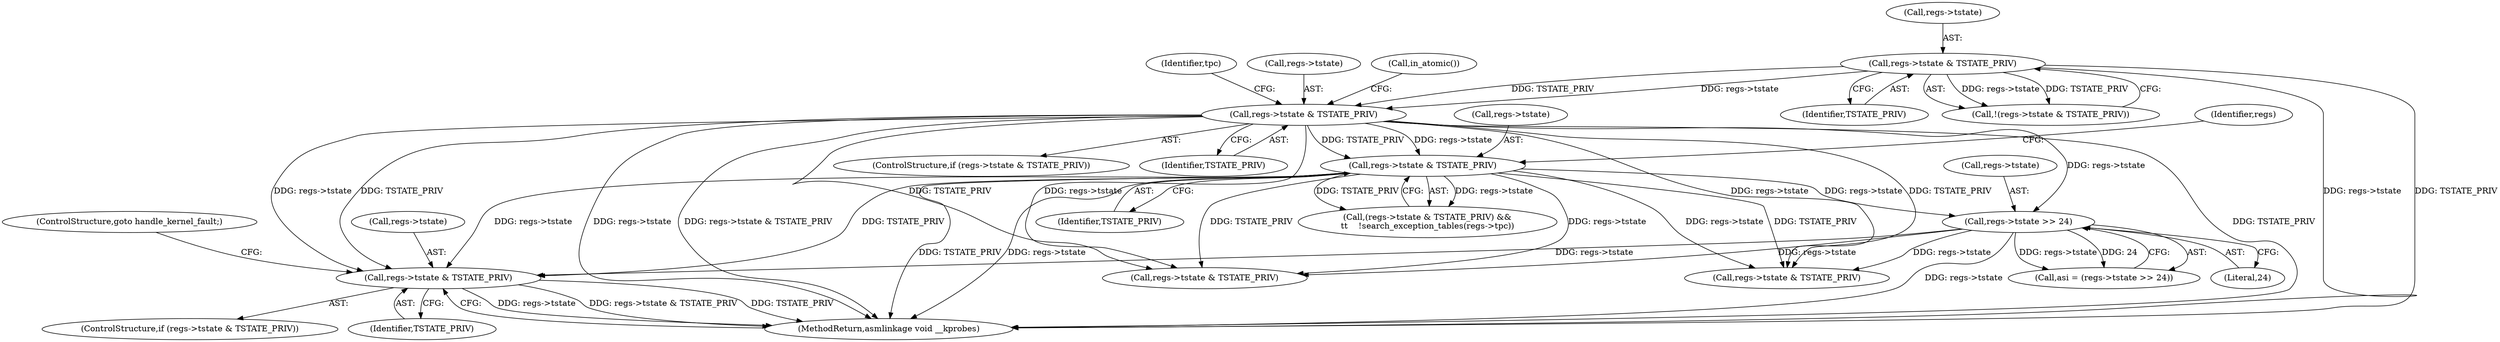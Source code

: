 digraph "0_linux_a8b0ca17b80e92faab46ee7179ba9e99ccb61233_44@pointer" {
"1000655" [label="(Call,regs->tstate & TSTATE_PRIV)"];
"1000196" [label="(Call,regs->tstate & TSTATE_PRIV)"];
"1000164" [label="(Call,regs->tstate & TSTATE_PRIV)"];
"1000371" [label="(Call,regs->tstate >> 24)"];
"1000255" [label="(Call,regs->tstate & TSTATE_PRIV)"];
"1000263" [label="(Identifier,regs)"];
"1000621" [label="(Call,regs->tstate & TSTATE_PRIV)"];
"1000375" [label="(Literal,24)"];
"1000165" [label="(Call,regs->tstate)"];
"1000204" [label="(Identifier,tpc)"];
"1000255" [label="(Call,regs->tstate & TSTATE_PRIV)"];
"1000254" [label="(Call,(regs->tstate & TSTATE_PRIV) &&\n\t\t    !search_exception_tables(regs->tpc))"];
"1000655" [label="(Call,regs->tstate & TSTATE_PRIV)"];
"1000654" [label="(ControlStructure,if (regs->tstate & TSTATE_PRIV))"];
"1000163" [label="(Call,!(regs->tstate & TSTATE_PRIV))"];
"1000195" [label="(ControlStructure,if (regs->tstate & TSTATE_PRIV))"];
"1000372" [label="(Call,regs->tstate)"];
"1000371" [label="(Call,regs->tstate >> 24)"];
"1000197" [label="(Call,regs->tstate)"];
"1000417" [label="(Call,regs->tstate & TSTATE_PRIV)"];
"1000661" [label="(MethodReturn,asmlinkage void __kprobes)"];
"1000656" [label="(Call,regs->tstate)"];
"1000164" [label="(Call,regs->tstate & TSTATE_PRIV)"];
"1000659" [label="(Identifier,TSTATE_PRIV)"];
"1000256" [label="(Call,regs->tstate)"];
"1000369" [label="(Call,asi = (regs->tstate >> 24))"];
"1000235" [label="(Call,in_atomic())"];
"1000196" [label="(Call,regs->tstate & TSTATE_PRIV)"];
"1000168" [label="(Identifier,TSTATE_PRIV)"];
"1000660" [label="(ControlStructure,goto handle_kernel_fault;)"];
"1000259" [label="(Identifier,TSTATE_PRIV)"];
"1000200" [label="(Identifier,TSTATE_PRIV)"];
"1000655" -> "1000654"  [label="AST: "];
"1000655" -> "1000659"  [label="CFG: "];
"1000656" -> "1000655"  [label="AST: "];
"1000659" -> "1000655"  [label="AST: "];
"1000660" -> "1000655"  [label="CFG: "];
"1000661" -> "1000655"  [label="CFG: "];
"1000655" -> "1000661"  [label="DDG: regs->tstate"];
"1000655" -> "1000661"  [label="DDG: regs->tstate & TSTATE_PRIV"];
"1000655" -> "1000661"  [label="DDG: TSTATE_PRIV"];
"1000196" -> "1000655"  [label="DDG: regs->tstate"];
"1000196" -> "1000655"  [label="DDG: TSTATE_PRIV"];
"1000371" -> "1000655"  [label="DDG: regs->tstate"];
"1000255" -> "1000655"  [label="DDG: regs->tstate"];
"1000255" -> "1000655"  [label="DDG: TSTATE_PRIV"];
"1000196" -> "1000195"  [label="AST: "];
"1000196" -> "1000200"  [label="CFG: "];
"1000197" -> "1000196"  [label="AST: "];
"1000200" -> "1000196"  [label="AST: "];
"1000204" -> "1000196"  [label="CFG: "];
"1000235" -> "1000196"  [label="CFG: "];
"1000196" -> "1000661"  [label="DDG: TSTATE_PRIV"];
"1000196" -> "1000661"  [label="DDG: regs->tstate"];
"1000196" -> "1000661"  [label="DDG: regs->tstate & TSTATE_PRIV"];
"1000164" -> "1000196"  [label="DDG: regs->tstate"];
"1000164" -> "1000196"  [label="DDG: TSTATE_PRIV"];
"1000196" -> "1000255"  [label="DDG: regs->tstate"];
"1000196" -> "1000255"  [label="DDG: TSTATE_PRIV"];
"1000196" -> "1000371"  [label="DDG: regs->tstate"];
"1000196" -> "1000417"  [label="DDG: regs->tstate"];
"1000196" -> "1000417"  [label="DDG: TSTATE_PRIV"];
"1000196" -> "1000621"  [label="DDG: regs->tstate"];
"1000196" -> "1000621"  [label="DDG: TSTATE_PRIV"];
"1000164" -> "1000163"  [label="AST: "];
"1000164" -> "1000168"  [label="CFG: "];
"1000165" -> "1000164"  [label="AST: "];
"1000168" -> "1000164"  [label="AST: "];
"1000163" -> "1000164"  [label="CFG: "];
"1000164" -> "1000661"  [label="DDG: TSTATE_PRIV"];
"1000164" -> "1000661"  [label="DDG: regs->tstate"];
"1000164" -> "1000163"  [label="DDG: regs->tstate"];
"1000164" -> "1000163"  [label="DDG: TSTATE_PRIV"];
"1000371" -> "1000369"  [label="AST: "];
"1000371" -> "1000375"  [label="CFG: "];
"1000372" -> "1000371"  [label="AST: "];
"1000375" -> "1000371"  [label="AST: "];
"1000369" -> "1000371"  [label="CFG: "];
"1000371" -> "1000661"  [label="DDG: regs->tstate"];
"1000371" -> "1000369"  [label="DDG: regs->tstate"];
"1000371" -> "1000369"  [label="DDG: 24"];
"1000255" -> "1000371"  [label="DDG: regs->tstate"];
"1000371" -> "1000417"  [label="DDG: regs->tstate"];
"1000371" -> "1000621"  [label="DDG: regs->tstate"];
"1000255" -> "1000254"  [label="AST: "];
"1000255" -> "1000259"  [label="CFG: "];
"1000256" -> "1000255"  [label="AST: "];
"1000259" -> "1000255"  [label="AST: "];
"1000263" -> "1000255"  [label="CFG: "];
"1000254" -> "1000255"  [label="CFG: "];
"1000255" -> "1000661"  [label="DDG: TSTATE_PRIV"];
"1000255" -> "1000661"  [label="DDG: regs->tstate"];
"1000255" -> "1000254"  [label="DDG: regs->tstate"];
"1000255" -> "1000254"  [label="DDG: TSTATE_PRIV"];
"1000255" -> "1000417"  [label="DDG: regs->tstate"];
"1000255" -> "1000417"  [label="DDG: TSTATE_PRIV"];
"1000255" -> "1000621"  [label="DDG: regs->tstate"];
"1000255" -> "1000621"  [label="DDG: TSTATE_PRIV"];
}
